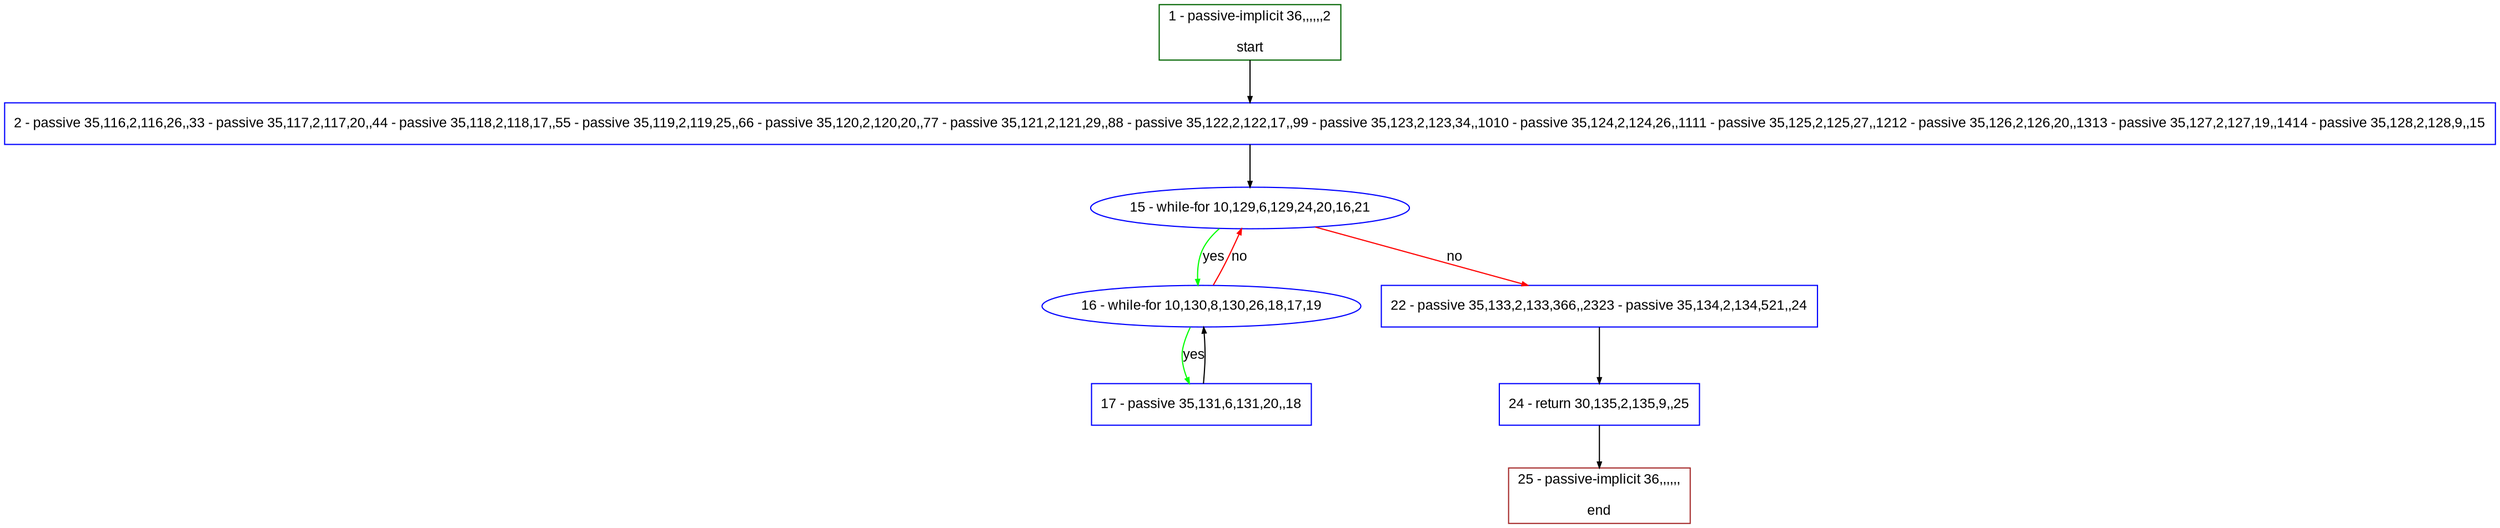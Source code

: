 digraph "" {
  graph [pack="true", label="", fontsize="12", packmode="clust", fontname="Arial", fillcolor="#FFFFCC", bgcolor="white", style="rounded,filled", compound="true"];
  node [node_initialized="no", label="", color="grey", fontsize="12", fillcolor="white", fontname="Arial", style="filled", shape="rectangle", compound="true", fixedsize="false"];
  edge [fontcolor="black", arrowhead="normal", arrowtail="none", arrowsize="0.5", ltail="", label="", color="black", fontsize="12", lhead="", fontname="Arial", dir="forward", compound="true"];
  __N1 [label="2 - passive 35,116,2,116,26,,33 - passive 35,117,2,117,20,,44 - passive 35,118,2,118,17,,55 - passive 35,119,2,119,25,,66 - passive 35,120,2,120,20,,77 - passive 35,121,2,121,29,,88 - passive 35,122,2,122,17,,99 - passive 35,123,2,123,34,,1010 - passive 35,124,2,124,26,,1111 - passive 35,125,2,125,27,,1212 - passive 35,126,2,126,20,,1313 - passive 35,127,2,127,19,,1414 - passive 35,128,2,128,9,,15", color="#0000ff", fillcolor="#ffffff", style="filled", shape="box"];
  __N2 [label="1 - passive-implicit 36,,,,,,2\n\nstart", color="#006400", fillcolor="#ffffff", style="filled", shape="box"];
  __N3 [label="15 - while-for 10,129,6,129,24,20,16,21", color="#0000ff", fillcolor="#ffffff", style="filled", shape="oval"];
  __N4 [label="16 - while-for 10,130,8,130,26,18,17,19", color="#0000ff", fillcolor="#ffffff", style="filled", shape="oval"];
  __N5 [label="22 - passive 35,133,2,133,366,,2323 - passive 35,134,2,134,521,,24", color="#0000ff", fillcolor="#ffffff", style="filled", shape="box"];
  __N6 [label="17 - passive 35,131,6,131,20,,18", color="#0000ff", fillcolor="#ffffff", style="filled", shape="box"];
  __N7 [label="24 - return 30,135,2,135,9,,25", color="#0000ff", fillcolor="#ffffff", style="filled", shape="box"];
  __N8 [label="25 - passive-implicit 36,,,,,,\n\nend", color="#a52a2a", fillcolor="#ffffff", style="filled", shape="box"];
  __N2 -> __N1 [arrowhead="normal", arrowtail="none", color="#000000", label="", dir="forward"];
  __N1 -> __N3 [arrowhead="normal", arrowtail="none", color="#000000", label="", dir="forward"];
  __N3 -> __N4 [arrowhead="normal", arrowtail="none", color="#00ff00", label="yes", dir="forward"];
  __N4 -> __N3 [arrowhead="normal", arrowtail="none", color="#ff0000", label="no", dir="forward"];
  __N3 -> __N5 [arrowhead="normal", arrowtail="none", color="#ff0000", label="no", dir="forward"];
  __N4 -> __N6 [arrowhead="normal", arrowtail="none", color="#00ff00", label="yes", dir="forward"];
  __N6 -> __N4 [arrowhead="normal", arrowtail="none", color="#000000", label="", dir="forward"];
  __N5 -> __N7 [arrowhead="normal", arrowtail="none", color="#000000", label="", dir="forward"];
  __N7 -> __N8 [arrowhead="normal", arrowtail="none", color="#000000", label="", dir="forward"];
}
